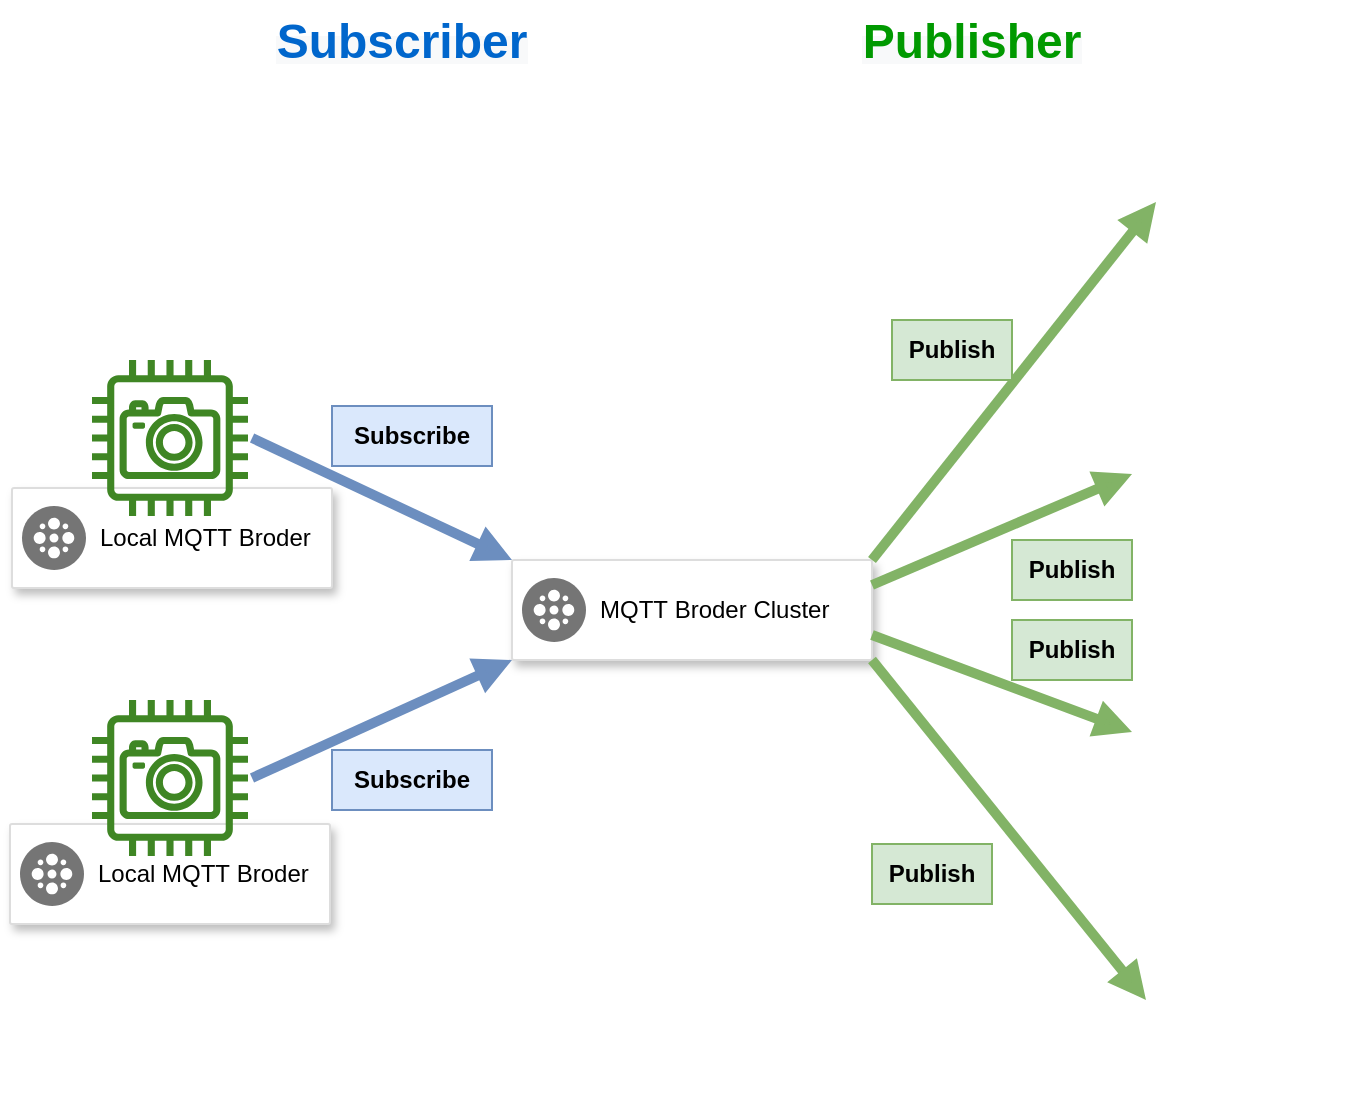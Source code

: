 <mxfile version="20.0.0" type="github">
  <diagram id="NAYpggJsyva3lEqOiGOr" name="Page-1">
    <mxGraphModel dx="1369" dy="661" grid="0" gridSize="10" guides="1" tooltips="1" connect="1" arrows="1" fold="1" page="1" pageScale="1" pageWidth="827" pageHeight="1169" math="0" shadow="0">
      <root>
        <mxCell id="0" />
        <mxCell id="1" parent="0" />
        <mxCell id="WDl2ei13sb9K8poqejtt-25" value="" style="strokeColor=#dddddd;shadow=1;strokeWidth=1;rounded=1;absoluteArcSize=1;arcSize=2;" vertex="1" parent="1">
          <mxGeometry x="49" y="462" width="160" height="50" as="geometry" />
        </mxCell>
        <mxCell id="WDl2ei13sb9K8poqejtt-26" value="&lt;div style=&quot;text-align: center;&quot;&gt;&lt;span style=&quot;background-color: initial;&quot;&gt;Local MQTT&amp;nbsp;&lt;/span&gt;&lt;span style=&quot;background-color: initial;&quot;&gt;Broder&lt;/span&gt;&lt;/div&gt;" style="sketch=0;dashed=0;connectable=0;html=1;fillColor=#757575;strokeColor=none;shape=mxgraph.gcp2.cluster;part=1;labelPosition=right;verticalLabelPosition=middle;align=left;verticalAlign=middle;spacingLeft=5;fontSize=12;" vertex="1" parent="WDl2ei13sb9K8poqejtt-25">
          <mxGeometry y="0.5" width="32" height="32" relative="1" as="geometry">
            <mxPoint x="5" y="-16" as="offset" />
          </mxGeometry>
        </mxCell>
        <mxCell id="WDl2ei13sb9K8poqejtt-23" value="" style="strokeColor=#dddddd;shadow=1;strokeWidth=1;rounded=1;absoluteArcSize=1;arcSize=2;" vertex="1" parent="1">
          <mxGeometry x="50" y="294" width="160" height="50" as="geometry" />
        </mxCell>
        <mxCell id="WDl2ei13sb9K8poqejtt-24" value="&lt;div style=&quot;text-align: center;&quot;&gt;&lt;span style=&quot;background-color: initial;&quot;&gt;Local MQTT&amp;nbsp;&lt;/span&gt;&lt;span style=&quot;background-color: initial;&quot;&gt;Broder&lt;/span&gt;&lt;/div&gt;" style="sketch=0;dashed=0;connectable=0;html=1;fillColor=#757575;strokeColor=none;shape=mxgraph.gcp2.cluster;part=1;labelPosition=right;verticalLabelPosition=middle;align=left;verticalAlign=middle;spacingLeft=5;fontSize=12;" vertex="1" parent="WDl2ei13sb9K8poqejtt-23">
          <mxGeometry y="0.5" width="32" height="32" relative="1" as="geometry">
            <mxPoint x="5" y="-16" as="offset" />
          </mxGeometry>
        </mxCell>
        <mxCell id="WDl2ei13sb9K8poqejtt-1" value="" style="sketch=0;outlineConnect=0;fontColor=#232F3E;gradientColor=none;fillColor=#3F8624;strokeColor=none;dashed=0;verticalLabelPosition=bottom;verticalAlign=top;align=center;html=1;fontSize=12;fontStyle=0;aspect=fixed;pointerEvents=1;shape=mxgraph.aws4.camera;" vertex="1" parent="1">
          <mxGeometry x="90" y="230" width="78" height="78" as="geometry" />
        </mxCell>
        <mxCell id="WDl2ei13sb9K8poqejtt-2" value="" style="sketch=0;outlineConnect=0;fontColor=#232F3E;gradientColor=none;fillColor=#3F8624;strokeColor=none;dashed=0;verticalLabelPosition=bottom;verticalAlign=top;align=center;html=1;fontSize=12;fontStyle=0;aspect=fixed;pointerEvents=1;shape=mxgraph.aws4.camera;" vertex="1" parent="1">
          <mxGeometry x="90" y="400" width="78" height="78" as="geometry" />
        </mxCell>
        <mxCell id="WDl2ei13sb9K8poqejtt-3" value="" style="strokeColor=#dddddd;shadow=1;strokeWidth=1;rounded=1;absoluteArcSize=1;arcSize=2;" vertex="1" parent="1">
          <mxGeometry x="300" y="330" width="180" height="50" as="geometry" />
        </mxCell>
        <mxCell id="WDl2ei13sb9K8poqejtt-4" value="&lt;div style=&quot;text-align: center;&quot;&gt;&lt;span style=&quot;background-color: initial;&quot;&gt;MQTT&amp;nbsp;&lt;/span&gt;&lt;span style=&quot;background-color: initial;&quot;&gt;Broder&amp;nbsp;&lt;/span&gt;&lt;span style=&quot;background-color: initial;&quot;&gt;Cluster&lt;/span&gt;&lt;/div&gt;" style="sketch=0;dashed=0;connectable=0;html=1;fillColor=#757575;strokeColor=none;shape=mxgraph.gcp2.cluster;part=1;labelPosition=right;verticalLabelPosition=middle;align=left;verticalAlign=middle;spacingLeft=5;fontSize=12;" vertex="1" parent="WDl2ei13sb9K8poqejtt-3">
          <mxGeometry y="0.5" width="32" height="32" relative="1" as="geometry">
            <mxPoint x="5" y="-16" as="offset" />
          </mxGeometry>
        </mxCell>
        <mxCell id="WDl2ei13sb9K8poqejtt-5" value="" style="shape=image;verticalLabelPosition=bottom;labelBackgroundColor=default;verticalAlign=top;aspect=fixed;imageAspect=0;image=https://is1-ssl.mzstatic.com/image/thumb/Purple114/v4/c5/90/f9/c590f9ae-b6f5-b412-1456-228c4067a8d3/AppIcon-85-220-0-4-2x.png/1200x630bb.png;" vertex="1" parent="1">
          <mxGeometry x="617" y="500" width="100" height="100" as="geometry" />
        </mxCell>
        <mxCell id="WDl2ei13sb9K8poqejtt-6" value="" style="shape=image;verticalLabelPosition=bottom;labelBackgroundColor=default;verticalAlign=top;aspect=fixed;imageAspect=0;image=https://upload.wikimedia.org/wikipedia/commons/2/2d/Mobile-Smartphone-icon.png;" vertex="1" parent="1">
          <mxGeometry x="610" y="360" width="112" height="112" as="geometry" />
        </mxCell>
        <mxCell id="WDl2ei13sb9K8poqejtt-7" value="" style="shape=image;verticalLabelPosition=bottom;labelBackgroundColor=default;verticalAlign=top;aspect=fixed;imageAspect=0;image=https://findicons.com/files/icons/315/hydropro_v2/512/my_computer.png;" vertex="1" parent="1">
          <mxGeometry x="622" y="100" width="102" height="102" as="geometry" />
        </mxCell>
        <mxCell id="WDl2ei13sb9K8poqejtt-8" value="" style="shape=image;verticalLabelPosition=bottom;labelBackgroundColor=default;verticalAlign=top;aspect=fixed;imageAspect=0;image=https://cdn-icons-png.flaticon.com/512/1803/1803974.png;" vertex="1" parent="1">
          <mxGeometry x="610" y="230" width="114" height="114" as="geometry" />
        </mxCell>
        <mxCell id="WDl2ei13sb9K8poqejtt-9" value="" style="endArrow=block;html=1;rounded=0;entryX=0;entryY=0;entryDx=0;entryDy=0;strokeWidth=5;fillColor=#dae8fc;strokeColor=#6c8ebf;exitX=1.026;exitY=0.5;exitDx=0;exitDy=0;exitPerimeter=0;endFill=1;" edge="1" parent="1" source="WDl2ei13sb9K8poqejtt-1" target="WDl2ei13sb9K8poqejtt-3">
          <mxGeometry width="50" height="50" relative="1" as="geometry">
            <mxPoint x="390" y="370" as="sourcePoint" />
            <mxPoint x="440" y="320" as="targetPoint" />
          </mxGeometry>
        </mxCell>
        <mxCell id="WDl2ei13sb9K8poqejtt-10" value="" style="endArrow=block;html=1;rounded=0;entryX=0;entryY=1;entryDx=0;entryDy=0;strokeWidth=5;fillColor=#dae8fc;strokeColor=#6c8ebf;endFill=1;" edge="1" parent="1" target="WDl2ei13sb9K8poqejtt-3">
          <mxGeometry width="50" height="50" relative="1" as="geometry">
            <mxPoint x="170" y="439" as="sourcePoint" />
            <mxPoint x="310" y="365" as="targetPoint" />
          </mxGeometry>
        </mxCell>
        <mxCell id="WDl2ei13sb9K8poqejtt-11" value="&lt;b&gt;Subscribe&lt;/b&gt;" style="text;html=1;strokeColor=#6c8ebf;fillColor=#dae8fc;align=center;verticalAlign=middle;whiteSpace=wrap;rounded=0;" vertex="1" parent="1">
          <mxGeometry x="210" y="253" width="80" height="30" as="geometry" />
        </mxCell>
        <mxCell id="WDl2ei13sb9K8poqejtt-12" value="&lt;b&gt;Publish&lt;/b&gt;" style="text;html=1;strokeColor=#82b366;fillColor=#d5e8d4;align=center;verticalAlign=middle;whiteSpace=wrap;rounded=0;" vertex="1" parent="1">
          <mxGeometry x="480" y="472" width="60" height="30" as="geometry" />
        </mxCell>
        <mxCell id="WDl2ei13sb9K8poqejtt-13" value="&lt;b style=&quot;font-family: Helvetica; font-style: normal; font-variant-ligatures: normal; font-variant-caps: normal; letter-spacing: normal; orphans: 2; text-indent: 0px; text-transform: none; widows: 2; word-spacing: 0px; -webkit-text-stroke-width: 0px; background-color: rgb(248, 249, 250); text-decoration-thickness: initial; text-decoration-style: initial; text-decoration-color: initial;&quot;&gt;&lt;font color=&quot;#0066cc&quot; style=&quot;font-size: 24px;&quot;&gt;Subscriber&lt;/font&gt;&lt;/b&gt;" style="text;whiteSpace=wrap;html=1;align=center;" vertex="1" parent="1">
          <mxGeometry x="200" y="50" width="90" height="30" as="geometry" />
        </mxCell>
        <mxCell id="WDl2ei13sb9K8poqejtt-14" value="&lt;b&gt;Subscribe&lt;/b&gt;" style="text;html=1;strokeColor=#6c8ebf;fillColor=#dae8fc;align=center;verticalAlign=middle;whiteSpace=wrap;rounded=0;" vertex="1" parent="1">
          <mxGeometry x="210" y="425" width="80" height="30" as="geometry" />
        </mxCell>
        <mxCell id="WDl2ei13sb9K8poqejtt-15" value="" style="endArrow=block;html=1;rounded=0;entryX=0;entryY=0.5;entryDx=0;entryDy=0;strokeWidth=5;fillColor=#d5e8d4;strokeColor=#82b366;exitX=1;exitY=0;exitDx=0;exitDy=0;endFill=1;" edge="1" parent="1" source="WDl2ei13sb9K8poqejtt-3" target="WDl2ei13sb9K8poqejtt-7">
          <mxGeometry width="50" height="50" relative="1" as="geometry">
            <mxPoint x="180.028" y="279" as="sourcePoint" />
            <mxPoint x="310" y="340" as="targetPoint" />
          </mxGeometry>
        </mxCell>
        <mxCell id="WDl2ei13sb9K8poqejtt-16" value="" style="endArrow=block;html=1;rounded=0;entryX=0;entryY=0.5;entryDx=0;entryDy=0;strokeWidth=5;fillColor=#d5e8d4;strokeColor=#82b366;exitX=1;exitY=0.25;exitDx=0;exitDy=0;endFill=1;" edge="1" parent="1" source="WDl2ei13sb9K8poqejtt-3" target="WDl2ei13sb9K8poqejtt-8">
          <mxGeometry width="50" height="50" relative="1" as="geometry">
            <mxPoint x="490" y="340" as="sourcePoint" />
            <mxPoint x="632" y="161" as="targetPoint" />
          </mxGeometry>
        </mxCell>
        <mxCell id="WDl2ei13sb9K8poqejtt-17" value="" style="endArrow=block;html=1;rounded=0;entryX=0;entryY=0.5;entryDx=0;entryDy=0;strokeWidth=5;fillColor=#d5e8d4;strokeColor=#82b366;exitX=1;exitY=0.75;exitDx=0;exitDy=0;endFill=1;" edge="1" parent="1" source="WDl2ei13sb9K8poqejtt-3" target="WDl2ei13sb9K8poqejtt-6">
          <mxGeometry width="50" height="50" relative="1" as="geometry">
            <mxPoint x="500" y="350" as="sourcePoint" />
            <mxPoint x="620" y="297" as="targetPoint" />
          </mxGeometry>
        </mxCell>
        <mxCell id="WDl2ei13sb9K8poqejtt-18" value="" style="endArrow=block;html=1;rounded=0;entryX=0;entryY=0.5;entryDx=0;entryDy=0;strokeWidth=5;fillColor=#d5e8d4;strokeColor=#82b366;exitX=1;exitY=1;exitDx=0;exitDy=0;endFill=1;" edge="1" parent="1" source="WDl2ei13sb9K8poqejtt-3" target="WDl2ei13sb9K8poqejtt-5">
          <mxGeometry width="50" height="50" relative="1" as="geometry">
            <mxPoint x="510" y="360" as="sourcePoint" />
            <mxPoint x="620" y="426" as="targetPoint" />
          </mxGeometry>
        </mxCell>
        <mxCell id="WDl2ei13sb9K8poqejtt-19" value="&lt;b&gt;Publish&lt;/b&gt;" style="text;html=1;strokeColor=#82b366;fillColor=#d5e8d4;align=center;verticalAlign=middle;whiteSpace=wrap;rounded=0;" vertex="1" parent="1">
          <mxGeometry x="490" y="210" width="60" height="30" as="geometry" />
        </mxCell>
        <mxCell id="WDl2ei13sb9K8poqejtt-20" value="&lt;b&gt;Publish&lt;/b&gt;" style="text;html=1;strokeColor=#82b366;fillColor=#d5e8d4;align=center;verticalAlign=middle;whiteSpace=wrap;rounded=0;" vertex="1" parent="1">
          <mxGeometry x="550" y="320" width="60" height="30" as="geometry" />
        </mxCell>
        <mxCell id="WDl2ei13sb9K8poqejtt-21" value="&lt;b&gt;Publish&lt;/b&gt;" style="text;html=1;strokeColor=#82b366;fillColor=#d5e8d4;align=center;verticalAlign=middle;whiteSpace=wrap;rounded=0;" vertex="1" parent="1">
          <mxGeometry x="550" y="360" width="60" height="30" as="geometry" />
        </mxCell>
        <mxCell id="WDl2ei13sb9K8poqejtt-22" value="&lt;b style=&quot;font-family: Helvetica; font-style: normal; font-variant-ligatures: normal; font-variant-caps: normal; letter-spacing: normal; orphans: 2; text-indent: 0px; text-transform: none; widows: 2; word-spacing: 0px; -webkit-text-stroke-width: 0px; background-color: rgb(248, 249, 250); text-decoration-thickness: initial; text-decoration-style: initial; text-decoration-color: initial;&quot;&gt;&lt;font color=&quot;#009900&quot; style=&quot;font-size: 24px;&quot;&gt;Publisher&lt;/font&gt;&lt;/b&gt;" style="text;whiteSpace=wrap;html=1;align=center;" vertex="1" parent="1">
          <mxGeometry x="490" y="50" width="80" height="30" as="geometry" />
        </mxCell>
      </root>
    </mxGraphModel>
  </diagram>
</mxfile>

